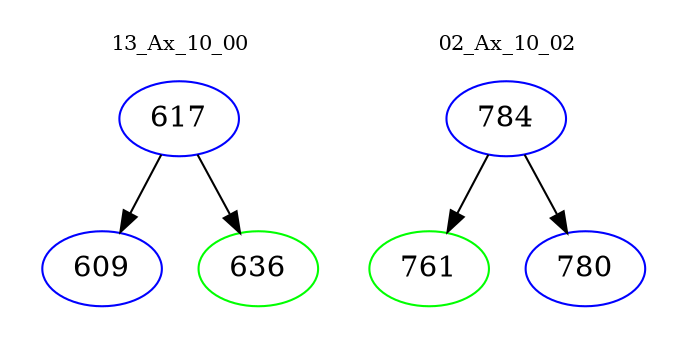 digraph{
subgraph cluster_0 {
color = white
label = "13_Ax_10_00";
fontsize=10;
T0_617 [label="617", color="blue"]
T0_617 -> T0_609 [color="black"]
T0_609 [label="609", color="blue"]
T0_617 -> T0_636 [color="black"]
T0_636 [label="636", color="green"]
}
subgraph cluster_1 {
color = white
label = "02_Ax_10_02";
fontsize=10;
T1_784 [label="784", color="blue"]
T1_784 -> T1_761 [color="black"]
T1_761 [label="761", color="green"]
T1_784 -> T1_780 [color="black"]
T1_780 [label="780", color="blue"]
}
}
